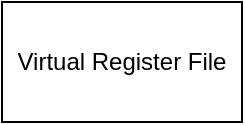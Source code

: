 <mxfile version="21.3.0" type="device">
  <diagram name="Page-1" id="yzhxJGLBHRTolWsLRJ3o">
    <mxGraphModel dx="1376" dy="773" grid="1" gridSize="10" guides="1" tooltips="1" connect="1" arrows="1" fold="1" page="1" pageScale="1" pageWidth="1390" pageHeight="980" math="0" shadow="0">
      <root>
        <mxCell id="0" />
        <mxCell id="1" parent="0" />
        <mxCell id="pki98p0TBaWDm_RvBThE-1" value="Virtual Register File" style="rounded=0;whiteSpace=wrap;html=1;" vertex="1" parent="1">
          <mxGeometry x="490" y="280" width="120" height="60" as="geometry" />
        </mxCell>
      </root>
    </mxGraphModel>
  </diagram>
</mxfile>
